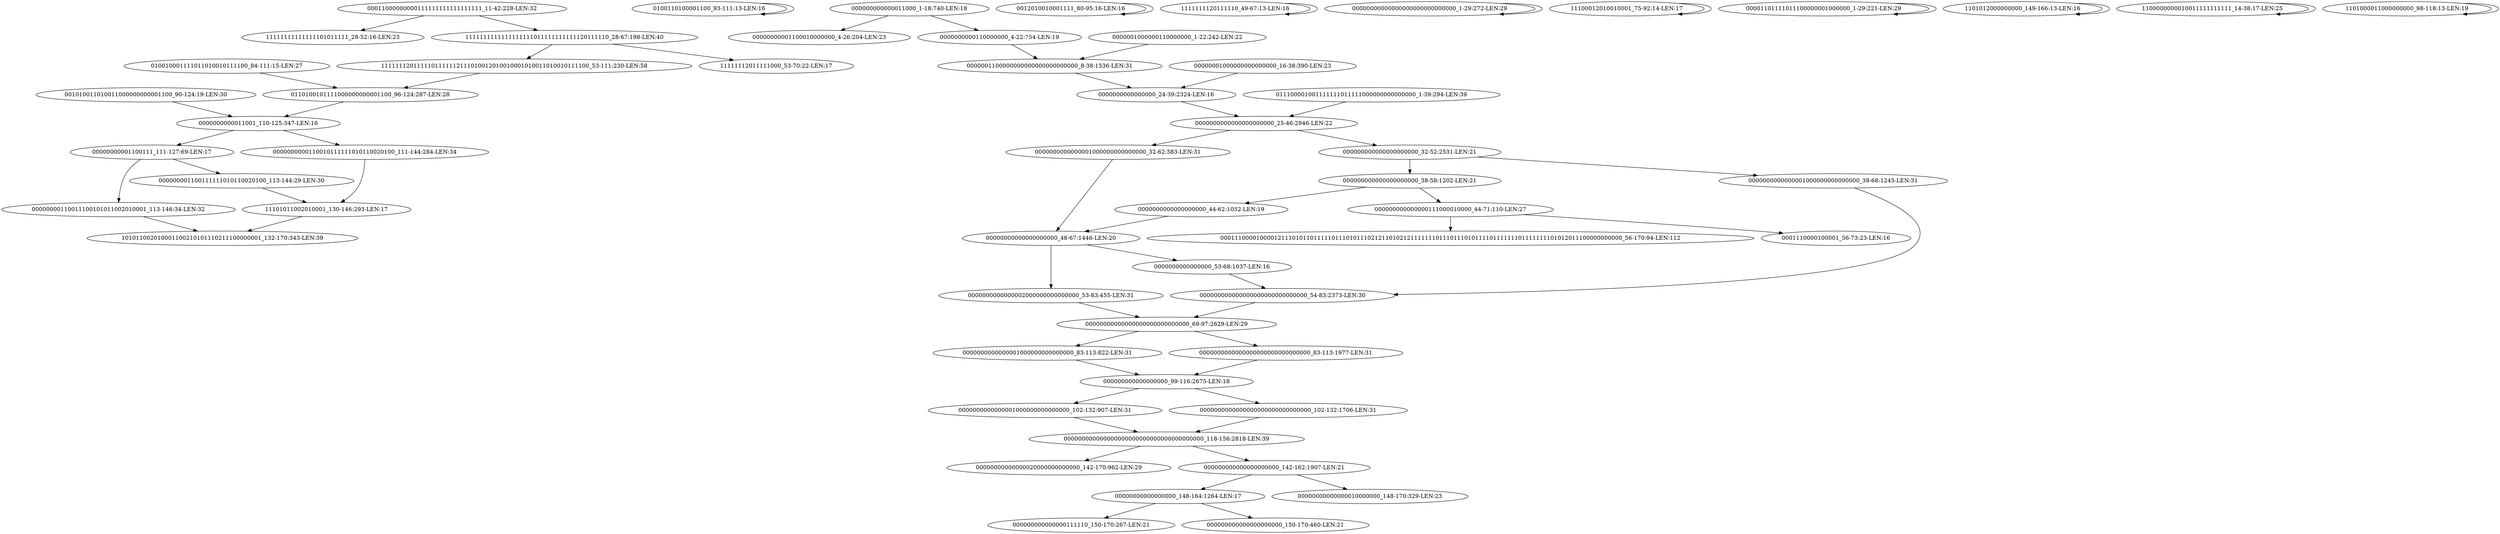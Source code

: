 digraph G {
    "0110100101111000000000001100_96-124:287-LEN:28" -> "0000000000011001_110-125:347-LEN:16";
    "0100110100001100_93-111:13-LEN:16" -> "0100110100001100_93-111:13-LEN:16";
    "0000000000000001000000000000000_102-132:907-LEN:31" -> "000000000000000000000000000000000000000_118-156:2818-LEN:39";
    "00011000000000111111111111111111_11-42:228-LEN:32" -> "11111111111111101011111_28-52:16-LEN:23";
    "00011000000000111111111111111111_11-42:228-LEN:32" -> "1111111111111111111011111111111120111110_28-67:198-LEN:40";
    "00000000110011100101011002010001_113-146:34-LEN:32" -> "101011002010001100210101110211100000001_132-170:343-LEN:39";
    "010010001111011010010111100_84-111:15-LEN:27" -> "0110100101111000000000001100_96-124:287-LEN:28";
    "11101011002010001_130-146:293-LEN:17" -> "101011002010001100210101110211100000001_132-170:343-LEN:39";
    "0012010010001111_80-95:16-LEN:16" -> "0012010010001111_80-95:16-LEN:16";
    "1111111120111110_49-67:13-LEN:16" -> "1111111120111110_49-67:13-LEN:16";
    "00000000001100111_111-127:69-LEN:17" -> "00000000110011100101011002010001_113-146:34-LEN:32";
    "00000000001100111_111-127:69-LEN:17" -> "000000001100111111010110020100_113-144:29-LEN:30";
    "000000000000000000000000000000000000000_118-156:2818-LEN:39" -> "00000000000000020000000000000_142-170:962-LEN:29";
    "000000000000000000000000000000000000000_118-156:2818-LEN:39" -> "000000000000000000000_142-162:1907-LEN:21";
    "00000000000000000000_48-67:1446-LEN:20" -> "0000000000000000_53-68:1037-LEN:16";
    "00000000000000000000_48-67:1446-LEN:20" -> "0000000000000002000000000000000_53-83:455-LEN:31";
    "0000001100000000000000000000000_8-38:1536-LEN:31" -> "0000000000000000_24-39:2324-LEN:16";
    "00000001000000000000000_16-38:390-LEN:23" -> "0000000000000000_24-39:2324-LEN:16";
    "000000000000011000_1-18:740-LEN:18" -> "0000000000110000000_4-22:754-LEN:19";
    "000000000000011000_1-18:740-LEN:18" -> "00000000001100010000000_4-26:204-LEN:23";
    "0000000000000000000000000000000_102-132:1706-LEN:31" -> "000000000000000000000000000000000000000_118-156:2818-LEN:39";
    "000000000000000000000000000000_54-83:2373-LEN:30" -> "00000000000000000000000000000_69-97:2629-LEN:29";
    "0000000000000001000000000000000_32-62:383-LEN:31" -> "00000000000000000000_48-67:1446-LEN:20";
    "0000000000000001000000000000000_38-68:1245-LEN:31" -> "000000000000000000000000000000_54-83:2373-LEN:30";
    "0000000000000000_53-68:1037-LEN:16" -> "000000000000000000000000000000_54-83:2373-LEN:30";
    "00000000000000000000000000000_1-29:272-LEN:29" -> "00000000000000000000000000000_1-29:272-LEN:29";
    "11100012010010001_75-92:14-LEN:17" -> "11100012010010001_75-92:14-LEN:17";
    "00001101111011100000001000000_1-29:221-LEN:29" -> "00001101111011100000001000000_1-29:221-LEN:29";
    "000000000000000000000_38-58:1202-LEN:21" -> "0000000000000000000_44-62:1052-LEN:19";
    "000000000000000000000_38-58:1202-LEN:21" -> "000000000000000111000010000_44-71:110-LEN:27";
    "0000000000000000_24-39:2324-LEN:16" -> "0000000000000000000000_25-46:2946-LEN:22";
    "0000001000000110000000_1-22:242-LEN:22" -> "0000001100000000000000000000000_8-38:1536-LEN:31";
    "0000000000000002000000000000000_53-83:455-LEN:31" -> "00000000000000000000000000000_69-97:2629-LEN:29";
    "0000000000000000000000_25-46:2946-LEN:22" -> "0000000000000001000000000000000_32-62:383-LEN:31";
    "0000000000000000000000_25-46:2946-LEN:22" -> "000000000000000000000_32-52:2531-LEN:21";
    "0000000000110000000_4-22:754-LEN:19" -> "0000001100000000000000000000000_8-38:1536-LEN:31";
    "000000001100111111010110020100_113-144:29-LEN:30" -> "11101011002010001_130-146:293-LEN:17";
    "1111111201111101111112111010012010010001010011010010111100_53-111:230-LEN:58" -> "0110100101111000000000001100_96-124:287-LEN:28";
    "1101012000000000_149-166:13-LEN:16" -> "1101012000000000_149-166:13-LEN:16";
    "00000000000000000000000000000_69-97:2629-LEN:29" -> "0000000000000001000000000000000_83-113:822-LEN:31";
    "00000000000000000000000000000_69-97:2629-LEN:29" -> "0000000000000000000000000000000_83-113:1977-LEN:31";
    "1100000000010011111111111_14-38:17-LEN:25" -> "1100000000010011111111111_14-38:17-LEN:25";
    "000000000000000000_99-116:2675-LEN:18" -> "0000000000000001000000000000000_102-132:907-LEN:31";
    "000000000000000000_99-116:2675-LEN:18" -> "0000000000000000000000000000000_102-132:1706-LEN:31";
    "0000000000000001000000000000000_83-113:822-LEN:31" -> "000000000000000000_99-116:2675-LEN:18";
    "011100001001111111011111000000000000000_1-39:294-LEN:39" -> "0000000000000000000000_25-46:2946-LEN:22";
    "0000000000000000000000000000000_83-113:1977-LEN:31" -> "000000000000000000_99-116:2675-LEN:18";
    "000000000000000000000_32-52:2531-LEN:21" -> "0000000000000001000000000000000_38-68:1245-LEN:31";
    "000000000000000000000_32-52:2531-LEN:21" -> "000000000000000000000_38-58:1202-LEN:21";
    "001010011010011000000000001100_90-124:19-LEN:30" -> "0000000000011001_110-125:347-LEN:16";
    "0000000000110010111111010110020100_111-144:284-LEN:34" -> "11101011002010001_130-146:293-LEN:17";
    "00000000000000000_148-164:1264-LEN:17" -> "000000000000000111110_150-170:267-LEN:21";
    "00000000000000000_148-164:1264-LEN:17" -> "000000000000000000000_150-170:460-LEN:21";
    "000000000000000000000_142-162:1907-LEN:21" -> "00000000000000010000000_148-170:329-LEN:23";
    "000000000000000000000_142-162:1907-LEN:21" -> "00000000000000000_148-164:1264-LEN:17";
    "0000000000000000000_44-62:1052-LEN:19" -> "00000000000000000000_48-67:1446-LEN:20";
    "000000000000000111000010000_44-71:110-LEN:27" -> "0001110000100001211101011011111011101011102121101021211111110111011101011110111111101111111101012011100000000000_56-170:94-LEN:112";
    "000000000000000111000010000_44-71:110-LEN:27" -> "0001110000100001_56-73:23-LEN:16";
    "1101000011000000000_98-118:13-LEN:19" -> "1101000011000000000_98-118:13-LEN:19";
    "1111111111111111111011111111111120111110_28-67:198-LEN:40" -> "11111112011111000_53-70:22-LEN:17";
    "1111111111111111111011111111111120111110_28-67:198-LEN:40" -> "1111111201111101111112111010012010010001010011010010111100_53-111:230-LEN:58";
    "0000000000011001_110-125:347-LEN:16" -> "00000000001100111_111-127:69-LEN:17";
    "0000000000011001_110-125:347-LEN:16" -> "0000000000110010111111010110020100_111-144:284-LEN:34";
}
